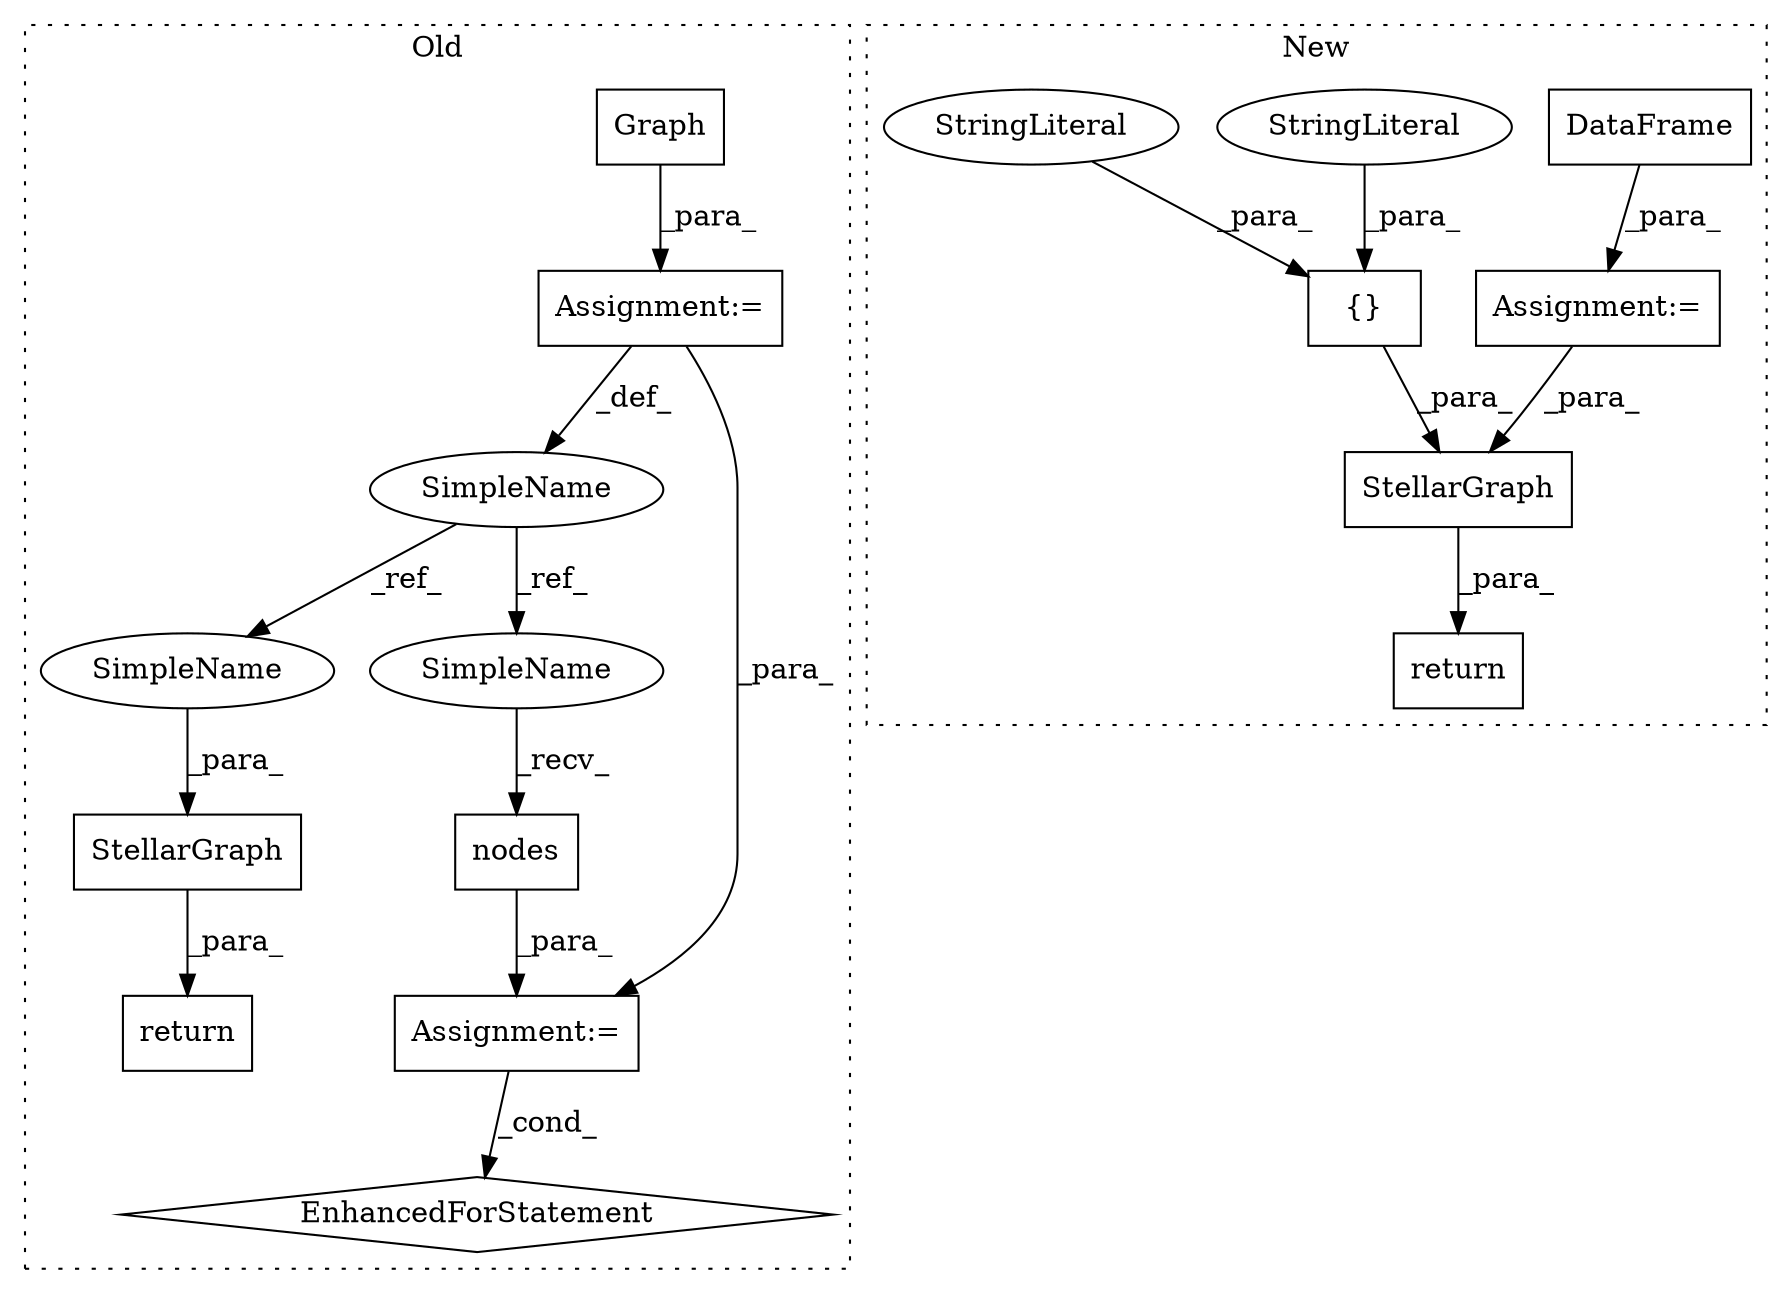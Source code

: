 digraph G {
subgraph cluster0 {
1 [label="return" a="41" s="1828" l="7" shape="box"];
3 [label="StellarGraph" a="32" s="1797,1821" l="13,1" shape="box"];
5 [label="Graph" a="32" s="1311" l="7" shape="box"];
11 [label="EnhancedForStatement" a="70" s="1572,1666" l="69,2" shape="diamond"];
12 [label="SimpleName" a="42" s="1300" l="1" shape="ellipse"];
13 [label="nodes" a="32" s="1655,1665" l="6,1" shape="box"];
14 [label="Assignment:=" a="7" s="1572,1666" l="69,2" shape="box"];
15 [label="Assignment:=" a="7" s="1301" l="1" shape="box"];
16 [label="SimpleName" a="42" s="1810" l="1" shape="ellipse"];
17 [label="SimpleName" a="42" s="1653" l="1" shape="ellipse"];
label = "Old";
style="dotted";
}
subgraph cluster1 {
2 [label="StellarGraph" a="32" s="1078,1126" l="13,1" shape="box"];
4 [label="return" a="41" s="1071" l="7" shape="box"];
6 [label="{}" a="4" s="1045,1063" l="1,1" shape="box"];
7 [label="DataFrame" a="32" s="862,886" l="10,1" shape="box"];
8 [label="StringLiteral" a="45" s="1055" l="8" shape="ellipse"];
9 [label="StringLiteral" a="45" s="1046" l="8" shape="ellipse"];
10 [label="Assignment:=" a="7" s="858" l="1" shape="box"];
label = "New";
style="dotted";
}
2 -> 4 [label="_para_"];
3 -> 1 [label="_para_"];
5 -> 15 [label="_para_"];
6 -> 2 [label="_para_"];
7 -> 10 [label="_para_"];
8 -> 6 [label="_para_"];
9 -> 6 [label="_para_"];
10 -> 2 [label="_para_"];
12 -> 17 [label="_ref_"];
12 -> 16 [label="_ref_"];
13 -> 14 [label="_para_"];
14 -> 11 [label="_cond_"];
15 -> 14 [label="_para_"];
15 -> 12 [label="_def_"];
16 -> 3 [label="_para_"];
17 -> 13 [label="_recv_"];
}